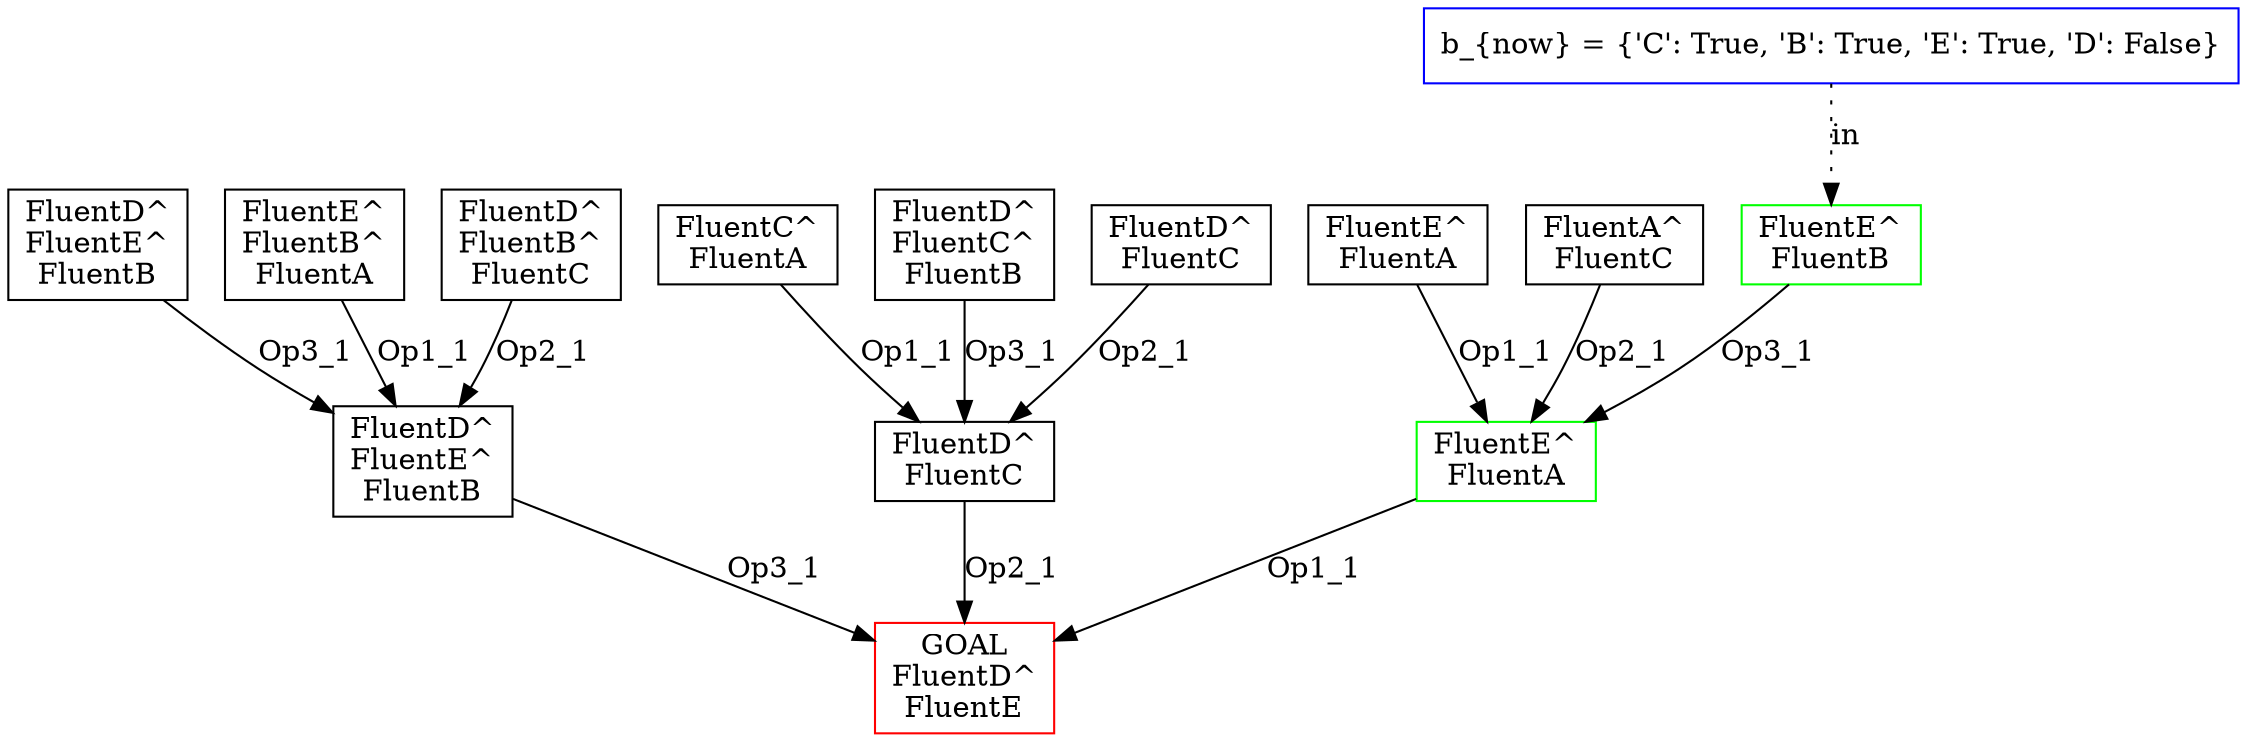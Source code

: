 digraph planningTree {
	r0 [label="GOAL
FluentD^\nFluentE", shape=box, color=red];
	r1 [label="FluentD^\nFluentE^\nFluentB", shape=box];
	r1 -> r0 [label="Op3_1"];
	r2 [label="FluentD^\nFluentC", shape=box];
	r2 -> r0 [label="Op2_1"];
	r3 [label="FluentE^\nFluentA", shape=box];
	r3 -> r0 [label="Op1_1"];
	r4 [label="FluentD^\nFluentE^\nFluentB", shape=box];
	r4 -> r1 [label="Op3_1"];
	r5 [label="FluentE^\nFluentB^\nFluentA", shape=box];
	r5 -> r1 [label="Op1_1"];
	r6 [label="FluentD^\nFluentB^\nFluentC", shape=box];
	r6 -> r1 [label="Op2_1"];
	r7 [label="FluentC^\nFluentA", shape=box];
	r7 -> r2 [label="Op1_1"];
	r8 [label="FluentD^\nFluentC^\nFluentB", shape=box];
	r8 -> r2 [label="Op3_1"];
	r9 [label="FluentD^\nFluentC", shape=box];
	r9 -> r2 [label="Op2_1"];
	r10 [label="FluentE^\nFluentA", shape=box];
	r10 -> r3 [label="Op1_1"];
	r11 [label="FluentA^\nFluentC", shape=box];
	r11 -> r3 [label="Op2_1"];
	r12 [label="FluentE^\nFluentB", shape=box];
	r12 -> r3 [label="Op3_1"];
	r12[color = green];
	r3[color = green];
	bnow [shape=box, color=blue, label="b_{now} = {'C': True, 'B': True, 'E': True, 'D': False}"];
	bnow -> r12 [label="in", style=dotted];
}